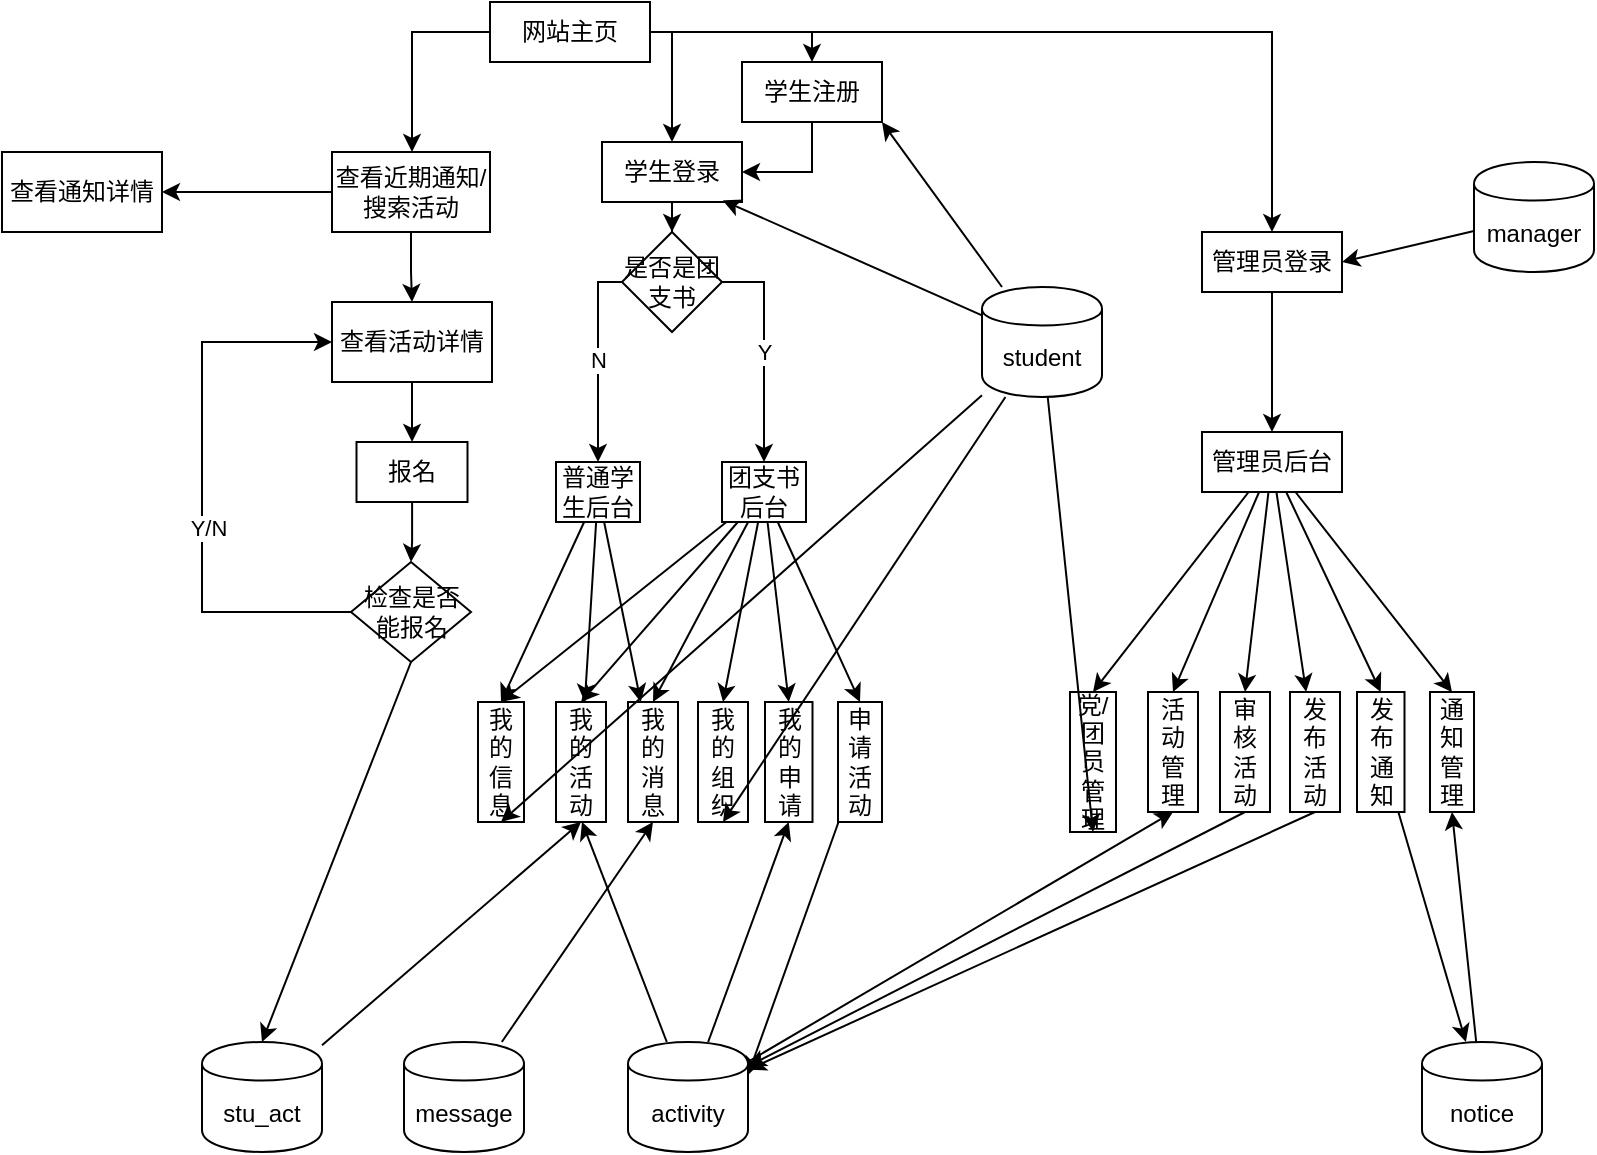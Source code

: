 <mxfile version="13.5.1" type="device"><diagram id="ri_VHYYxgXazFNNW5_-P" name="Page-1"><mxGraphModel dx="1264" dy="601" grid="1" gridSize="10" guides="1" tooltips="1" connect="1" arrows="1" fold="1" page="1" pageScale="1" pageWidth="827" pageHeight="1169" math="0" shadow="0"><root><mxCell id="0"/><mxCell id="1" parent="0"/><mxCell id="D_FjGtPLYWpggw2nstp--17" style="edgeStyle=orthogonalEdgeStyle;rounded=0;orthogonalLoop=1;jettySize=auto;html=1;" parent="1" source="D_FjGtPLYWpggw2nstp--1" target="D_FjGtPLYWpggw2nstp--3" edge="1"><mxGeometry relative="1" as="geometry"><Array as="points"><mxPoint x="215" y="35"/></Array></mxGeometry></mxCell><mxCell id="D_FjGtPLYWpggw2nstp--18" style="edgeStyle=orthogonalEdgeStyle;rounded=0;orthogonalLoop=1;jettySize=auto;html=1;" parent="1" source="D_FjGtPLYWpggw2nstp--1" target="D_FjGtPLYWpggw2nstp--6" edge="1"><mxGeometry relative="1" as="geometry"><Array as="points"><mxPoint x="345" y="35"/></Array></mxGeometry></mxCell><mxCell id="D_FjGtPLYWpggw2nstp--21" style="edgeStyle=orthogonalEdgeStyle;rounded=0;orthogonalLoop=1;jettySize=auto;html=1;entryX=0.5;entryY=0;entryDx=0;entryDy=0;" parent="1" source="D_FjGtPLYWpggw2nstp--1" target="D_FjGtPLYWpggw2nstp--8" edge="1"><mxGeometry relative="1" as="geometry"/></mxCell><mxCell id="D_FjGtPLYWpggw2nstp--25" style="edgeStyle=orthogonalEdgeStyle;rounded=0;orthogonalLoop=1;jettySize=auto;html=1;entryX=0.5;entryY=0;entryDx=0;entryDy=0;" parent="1" source="D_FjGtPLYWpggw2nstp--1" target="D_FjGtPLYWpggw2nstp--7" edge="1"><mxGeometry relative="1" as="geometry"><Array as="points"><mxPoint x="415" y="35"/></Array></mxGeometry></mxCell><mxCell id="D_FjGtPLYWpggw2nstp--1" value="网站主页" style="rounded=0;whiteSpace=wrap;html=1;" parent="1" vertex="1"><mxGeometry x="254" y="20" width="80" height="30" as="geometry"/></mxCell><mxCell id="D_FjGtPLYWpggw2nstp--14" style="edgeStyle=orthogonalEdgeStyle;rounded=0;orthogonalLoop=1;jettySize=auto;html=1;" parent="1" source="D_FjGtPLYWpggw2nstp--3" target="D_FjGtPLYWpggw2nstp--5" edge="1"><mxGeometry relative="1" as="geometry"/></mxCell><mxCell id="D_FjGtPLYWpggw2nstp--15" style="edgeStyle=orthogonalEdgeStyle;rounded=0;orthogonalLoop=1;jettySize=auto;html=1;entryX=1;entryY=0.5;entryDx=0;entryDy=0;" parent="1" source="D_FjGtPLYWpggw2nstp--3" target="D_FjGtPLYWpggw2nstp--4" edge="1"><mxGeometry relative="1" as="geometry"/></mxCell><mxCell id="D_FjGtPLYWpggw2nstp--3" value="查看近期通知/搜索活动" style="rounded=0;whiteSpace=wrap;html=1;" parent="1" vertex="1"><mxGeometry x="175" y="95" width="79" height="40" as="geometry"/></mxCell><mxCell id="D_FjGtPLYWpggw2nstp--4" value="查看通知详情" style="rounded=0;whiteSpace=wrap;html=1;" parent="1" vertex="1"><mxGeometry x="10" y="95" width="80" height="40" as="geometry"/></mxCell><mxCell id="D_FjGtPLYWpggw2nstp--13" style="edgeStyle=orthogonalEdgeStyle;rounded=0;orthogonalLoop=1;jettySize=auto;html=1;" parent="1" source="D_FjGtPLYWpggw2nstp--5" target="D_FjGtPLYWpggw2nstp--10" edge="1"><mxGeometry relative="1" as="geometry"/></mxCell><mxCell id="D_FjGtPLYWpggw2nstp--5" value="查看活动详情" style="rounded=0;whiteSpace=wrap;html=1;" parent="1" vertex="1"><mxGeometry x="175" y="170" width="80" height="40" as="geometry"/></mxCell><mxCell id="D_FjGtPLYWpggw2nstp--24" style="edgeStyle=orthogonalEdgeStyle;rounded=0;orthogonalLoop=1;jettySize=auto;html=1;entryX=0.5;entryY=0;entryDx=0;entryDy=0;" parent="1" source="D_FjGtPLYWpggw2nstp--6" target="D_FjGtPLYWpggw2nstp--23" edge="1"><mxGeometry relative="1" as="geometry"/></mxCell><mxCell id="D_FjGtPLYWpggw2nstp--6" value="学生登录" style="rounded=0;whiteSpace=wrap;html=1;" parent="1" vertex="1"><mxGeometry x="310" y="90" width="70" height="30" as="geometry"/></mxCell><mxCell id="D_FjGtPLYWpggw2nstp--26" style="edgeStyle=orthogonalEdgeStyle;rounded=0;orthogonalLoop=1;jettySize=auto;html=1;entryX=1;entryY=0.5;entryDx=0;entryDy=0;" parent="1" source="D_FjGtPLYWpggw2nstp--7" target="D_FjGtPLYWpggw2nstp--6" edge="1"><mxGeometry relative="1" as="geometry"/></mxCell><mxCell id="D_FjGtPLYWpggw2nstp--7" value="学生注册" style="rounded=0;whiteSpace=wrap;html=1;" parent="1" vertex="1"><mxGeometry x="380" y="50" width="70" height="30" as="geometry"/></mxCell><mxCell id="D_FjGtPLYWpggw2nstp--62" style="edgeStyle=none;rounded=0;orthogonalLoop=1;jettySize=auto;html=1;entryX=0.5;entryY=0;entryDx=0;entryDy=0;" parent="1" source="D_FjGtPLYWpggw2nstp--8" target="D_FjGtPLYWpggw2nstp--34" edge="1"><mxGeometry relative="1" as="geometry"/></mxCell><mxCell id="D_FjGtPLYWpggw2nstp--8" value="管理员登录" style="rounded=0;whiteSpace=wrap;html=1;" parent="1" vertex="1"><mxGeometry x="610" y="135" width="70" height="30" as="geometry"/></mxCell><mxCell id="D_FjGtPLYWpggw2nstp--11" style="edgeStyle=orthogonalEdgeStyle;rounded=0;orthogonalLoop=1;jettySize=auto;html=1;entryX=0;entryY=0.5;entryDx=0;entryDy=0;" parent="1" source="D_FjGtPLYWpggw2nstp--9" target="D_FjGtPLYWpggw2nstp--5" edge="1"><mxGeometry relative="1" as="geometry"><Array as="points"><mxPoint x="110" y="325"/><mxPoint x="110" y="190"/></Array></mxGeometry></mxCell><mxCell id="D_FjGtPLYWpggw2nstp--38" value="Y/N" style="edgeLabel;html=1;align=center;verticalAlign=middle;resizable=0;points=[];" parent="D_FjGtPLYWpggw2nstp--11" vertex="1" connectable="0"><mxGeometry x="-0.476" y="-42" relative="1" as="geometry"><mxPoint as="offset"/></mxGeometry></mxCell><mxCell id="yuRwwBBWBNwlO092aTg4-1" style="rounded=0;orthogonalLoop=1;jettySize=auto;html=1;entryX=0.5;entryY=0;entryDx=0;entryDy=0;exitX=0.5;exitY=1;exitDx=0;exitDy=0;" edge="1" parent="1" source="D_FjGtPLYWpggw2nstp--9" target="D_FjGtPLYWpggw2nstp--71"><mxGeometry relative="1" as="geometry"/></mxCell><mxCell id="D_FjGtPLYWpggw2nstp--9" value="检查是否能报名" style="rhombus;whiteSpace=wrap;html=1;" parent="1" vertex="1"><mxGeometry x="184.5" y="300" width="60" height="50" as="geometry"/></mxCell><mxCell id="D_FjGtPLYWpggw2nstp--12" style="edgeStyle=orthogonalEdgeStyle;rounded=0;orthogonalLoop=1;jettySize=auto;html=1;" parent="1" source="D_FjGtPLYWpggw2nstp--10" target="D_FjGtPLYWpggw2nstp--9" edge="1"><mxGeometry relative="1" as="geometry"/></mxCell><mxCell id="D_FjGtPLYWpggw2nstp--10" value="报名" style="rounded=0;whiteSpace=wrap;html=1;" parent="1" vertex="1"><mxGeometry x="187.25" y="240" width="55.5" height="30" as="geometry"/></mxCell><mxCell id="D_FjGtPLYWpggw2nstp--39" value="N" style="edgeStyle=orthogonalEdgeStyle;rounded=0;orthogonalLoop=1;jettySize=auto;html=1;" parent="1" source="D_FjGtPLYWpggw2nstp--23" target="D_FjGtPLYWpggw2nstp--36" edge="1"><mxGeometry relative="1" as="geometry"><Array as="points"><mxPoint x="308" y="160"/></Array></mxGeometry></mxCell><mxCell id="D_FjGtPLYWpggw2nstp--40" value="Y" style="edgeStyle=orthogonalEdgeStyle;rounded=0;orthogonalLoop=1;jettySize=auto;html=1;" parent="1" source="D_FjGtPLYWpggw2nstp--23" target="D_FjGtPLYWpggw2nstp--37" edge="1"><mxGeometry relative="1" as="geometry"><Array as="points"><mxPoint x="391" y="160"/></Array></mxGeometry></mxCell><mxCell id="D_FjGtPLYWpggw2nstp--23" value="是否是团支书" style="rhombus;whiteSpace=wrap;html=1;" parent="1" vertex="1"><mxGeometry x="320" y="135" width="50" height="50" as="geometry"/></mxCell><mxCell id="D_FjGtPLYWpggw2nstp--27" value="我的信息" style="rounded=0;whiteSpace=wrap;html=1;" parent="1" vertex="1"><mxGeometry x="248" y="370" width="23" height="60" as="geometry"/></mxCell><mxCell id="D_FjGtPLYWpggw2nstp--28" value="我的活动" style="rounded=0;whiteSpace=wrap;html=1;" parent="1" vertex="1"><mxGeometry x="287" y="370" width="25" height="60" as="geometry"/></mxCell><mxCell id="D_FjGtPLYWpggw2nstp--29" value="我的消息" style="rounded=0;whiteSpace=wrap;html=1;" parent="1" vertex="1"><mxGeometry x="323" y="370" width="25" height="60" as="geometry"/></mxCell><mxCell id="D_FjGtPLYWpggw2nstp--30" value="我的组织" style="rounded=0;whiteSpace=wrap;html=1;" parent="1" vertex="1"><mxGeometry x="358" y="370" width="25" height="60" as="geometry"/></mxCell><mxCell id="D_FjGtPLYWpggw2nstp--31" value="我的申请" style="rounded=0;whiteSpace=wrap;html=1;" parent="1" vertex="1"><mxGeometry x="391.5" y="370" width="23.75" height="60" as="geometry"/></mxCell><mxCell id="D_FjGtPLYWpggw2nstp--81" style="edgeStyle=none;rounded=0;orthogonalLoop=1;jettySize=auto;html=1;entryX=1;entryY=0.3;entryDx=0;entryDy=0;" parent="1" source="D_FjGtPLYWpggw2nstp--32" target="D_FjGtPLYWpggw2nstp--69" edge="1"><mxGeometry relative="1" as="geometry"/></mxCell><mxCell id="D_FjGtPLYWpggw2nstp--32" value="申请活动" style="rounded=0;whiteSpace=wrap;html=1;" parent="1" vertex="1"><mxGeometry x="428" y="370" width="22" height="60" as="geometry"/></mxCell><mxCell id="D_FjGtPLYWpggw2nstp--63" style="edgeStyle=none;rounded=0;orthogonalLoop=1;jettySize=auto;html=1;entryX=0.5;entryY=0;entryDx=0;entryDy=0;" parent="1" source="D_FjGtPLYWpggw2nstp--34" target="D_FjGtPLYWpggw2nstp--56" edge="1"><mxGeometry relative="1" as="geometry"/></mxCell><mxCell id="D_FjGtPLYWpggw2nstp--64" style="edgeStyle=none;rounded=0;orthogonalLoop=1;jettySize=auto;html=1;entryX=0.5;entryY=0;entryDx=0;entryDy=0;" parent="1" source="D_FjGtPLYWpggw2nstp--34" target="D_FjGtPLYWpggw2nstp--57" edge="1"><mxGeometry relative="1" as="geometry"/></mxCell><mxCell id="D_FjGtPLYWpggw2nstp--65" style="edgeStyle=none;rounded=0;orthogonalLoop=1;jettySize=auto;html=1;entryX=0.5;entryY=0;entryDx=0;entryDy=0;" parent="1" source="D_FjGtPLYWpggw2nstp--34" target="D_FjGtPLYWpggw2nstp--58" edge="1"><mxGeometry relative="1" as="geometry"/></mxCell><mxCell id="D_FjGtPLYWpggw2nstp--66" style="edgeStyle=none;rounded=0;orthogonalLoop=1;jettySize=auto;html=1;" parent="1" source="D_FjGtPLYWpggw2nstp--34" target="D_FjGtPLYWpggw2nstp--59" edge="1"><mxGeometry relative="1" as="geometry"/></mxCell><mxCell id="D_FjGtPLYWpggw2nstp--67" style="edgeStyle=none;rounded=0;orthogonalLoop=1;jettySize=auto;html=1;entryX=0.5;entryY=0;entryDx=0;entryDy=0;" parent="1" source="D_FjGtPLYWpggw2nstp--34" target="D_FjGtPLYWpggw2nstp--60" edge="1"><mxGeometry relative="1" as="geometry"/></mxCell><mxCell id="D_FjGtPLYWpggw2nstp--68" style="edgeStyle=none;rounded=0;orthogonalLoop=1;jettySize=auto;html=1;entryX=0.5;entryY=0;entryDx=0;entryDy=0;" parent="1" source="D_FjGtPLYWpggw2nstp--34" target="D_FjGtPLYWpggw2nstp--61" edge="1"><mxGeometry relative="1" as="geometry"/></mxCell><mxCell id="D_FjGtPLYWpggw2nstp--34" value="管理员后台" style="rounded=0;whiteSpace=wrap;html=1;" parent="1" vertex="1"><mxGeometry x="610" y="235" width="70" height="30" as="geometry"/></mxCell><mxCell id="D_FjGtPLYWpggw2nstp--41" style="rounded=0;orthogonalLoop=1;jettySize=auto;html=1;entryX=0.5;entryY=0;entryDx=0;entryDy=0;" parent="1" source="D_FjGtPLYWpggw2nstp--36" target="D_FjGtPLYWpggw2nstp--27" edge="1"><mxGeometry relative="1" as="geometry"/></mxCell><mxCell id="D_FjGtPLYWpggw2nstp--42" style="rounded=0;orthogonalLoop=1;jettySize=auto;html=1;" parent="1" source="D_FjGtPLYWpggw2nstp--36" target="D_FjGtPLYWpggw2nstp--28" edge="1"><mxGeometry relative="1" as="geometry"/></mxCell><mxCell id="D_FjGtPLYWpggw2nstp--43" style="rounded=0;orthogonalLoop=1;jettySize=auto;html=1;" parent="1" source="D_FjGtPLYWpggw2nstp--36" target="D_FjGtPLYWpggw2nstp--29" edge="1"><mxGeometry relative="1" as="geometry"/></mxCell><mxCell id="D_FjGtPLYWpggw2nstp--36" value="普通学生后台" style="rounded=0;whiteSpace=wrap;html=1;" parent="1" vertex="1"><mxGeometry x="287" y="250" width="42" height="30" as="geometry"/></mxCell><mxCell id="D_FjGtPLYWpggw2nstp--44" style="rounded=0;orthogonalLoop=1;jettySize=auto;html=1;entryX=0.5;entryY=0;entryDx=0;entryDy=0;" parent="1" source="D_FjGtPLYWpggw2nstp--37" target="D_FjGtPLYWpggw2nstp--32" edge="1"><mxGeometry relative="1" as="geometry"/></mxCell><mxCell id="D_FjGtPLYWpggw2nstp--46" style="rounded=0;orthogonalLoop=1;jettySize=auto;html=1;entryX=0.5;entryY=0;entryDx=0;entryDy=0;" parent="1" source="D_FjGtPLYWpggw2nstp--37" target="D_FjGtPLYWpggw2nstp--31" edge="1"><mxGeometry relative="1" as="geometry"/></mxCell><mxCell id="D_FjGtPLYWpggw2nstp--47" style="rounded=0;orthogonalLoop=1;jettySize=auto;html=1;entryX=0.5;entryY=0;entryDx=0;entryDy=0;" parent="1" source="D_FjGtPLYWpggw2nstp--37" target="D_FjGtPLYWpggw2nstp--30" edge="1"><mxGeometry relative="1" as="geometry"/></mxCell><mxCell id="D_FjGtPLYWpggw2nstp--48" style="rounded=0;orthogonalLoop=1;jettySize=auto;html=1;entryX=0.5;entryY=0;entryDx=0;entryDy=0;" parent="1" source="D_FjGtPLYWpggw2nstp--37" target="D_FjGtPLYWpggw2nstp--29" edge="1"><mxGeometry relative="1" as="geometry"/></mxCell><mxCell id="D_FjGtPLYWpggw2nstp--49" style="rounded=0;orthogonalLoop=1;jettySize=auto;html=1;entryX=0.5;entryY=0;entryDx=0;entryDy=0;" parent="1" source="D_FjGtPLYWpggw2nstp--37" target="D_FjGtPLYWpggw2nstp--28" edge="1"><mxGeometry relative="1" as="geometry"/></mxCell><mxCell id="D_FjGtPLYWpggw2nstp--50" style="rounded=0;orthogonalLoop=1;jettySize=auto;html=1;entryX=0.5;entryY=0;entryDx=0;entryDy=0;" parent="1" source="D_FjGtPLYWpggw2nstp--37" target="D_FjGtPLYWpggw2nstp--27" edge="1"><mxGeometry relative="1" as="geometry"/></mxCell><mxCell id="D_FjGtPLYWpggw2nstp--37" value="团支书后台" style="rounded=0;whiteSpace=wrap;html=1;" parent="1" vertex="1"><mxGeometry x="370" y="250" width="42" height="30" as="geometry"/></mxCell><mxCell id="D_FjGtPLYWpggw2nstp--56" value="党/团员管理" style="rounded=0;whiteSpace=wrap;html=1;" parent="1" vertex="1"><mxGeometry x="544" y="365" width="23" height="70" as="geometry"/></mxCell><mxCell id="D_FjGtPLYWpggw2nstp--57" value="活动管理" style="rounded=0;whiteSpace=wrap;html=1;" parent="1" vertex="1"><mxGeometry x="583" y="365" width="25" height="60" as="geometry"/></mxCell><mxCell id="D_FjGtPLYWpggw2nstp--86" style="edgeStyle=none;rounded=0;orthogonalLoop=1;jettySize=auto;html=1;exitX=0.5;exitY=1;exitDx=0;exitDy=0;" parent="1" source="D_FjGtPLYWpggw2nstp--58" target="D_FjGtPLYWpggw2nstp--69" edge="1"><mxGeometry relative="1" as="geometry"/></mxCell><mxCell id="D_FjGtPLYWpggw2nstp--58" value="审核活动" style="rounded=0;whiteSpace=wrap;html=1;" parent="1" vertex="1"><mxGeometry x="619" y="365" width="25" height="60" as="geometry"/></mxCell><mxCell id="D_FjGtPLYWpggw2nstp--87" style="edgeStyle=none;rounded=0;orthogonalLoop=1;jettySize=auto;html=1;exitX=0.5;exitY=1;exitDx=0;exitDy=0;" parent="1" source="D_FjGtPLYWpggw2nstp--59" target="D_FjGtPLYWpggw2nstp--69" edge="1"><mxGeometry relative="1" as="geometry"/></mxCell><mxCell id="D_FjGtPLYWpggw2nstp--59" value="发布活动" style="rounded=0;whiteSpace=wrap;html=1;" parent="1" vertex="1"><mxGeometry x="654" y="365" width="25" height="60" as="geometry"/></mxCell><mxCell id="D_FjGtPLYWpggw2nstp--88" style="edgeStyle=none;rounded=0;orthogonalLoop=1;jettySize=auto;html=1;" parent="1" source="D_FjGtPLYWpggw2nstp--60" target="D_FjGtPLYWpggw2nstp--72" edge="1"><mxGeometry relative="1" as="geometry"/></mxCell><mxCell id="D_FjGtPLYWpggw2nstp--60" value="发布通知" style="rounded=0;whiteSpace=wrap;html=1;" parent="1" vertex="1"><mxGeometry x="687.5" y="365" width="23.75" height="60" as="geometry"/></mxCell><mxCell id="D_FjGtPLYWpggw2nstp--61" value="通知管理" style="rounded=0;whiteSpace=wrap;html=1;" parent="1" vertex="1"><mxGeometry x="724" y="365" width="22" height="60" as="geometry"/></mxCell><mxCell id="D_FjGtPLYWpggw2nstp--80" style="edgeStyle=none;rounded=0;orthogonalLoop=1;jettySize=auto;html=1;entryX=0.5;entryY=1;entryDx=0;entryDy=0;" parent="1" source="D_FjGtPLYWpggw2nstp--69" target="D_FjGtPLYWpggw2nstp--31" edge="1"><mxGeometry relative="1" as="geometry"/></mxCell><mxCell id="D_FjGtPLYWpggw2nstp--83" style="edgeStyle=none;rounded=0;orthogonalLoop=1;jettySize=auto;html=1;" parent="1" source="D_FjGtPLYWpggw2nstp--69" edge="1"><mxGeometry relative="1" as="geometry"><mxPoint x="300" y="430" as="targetPoint"/></mxGeometry></mxCell><mxCell id="D_FjGtPLYWpggw2nstp--85" style="edgeStyle=none;rounded=0;orthogonalLoop=1;jettySize=auto;html=1;entryX=0.5;entryY=1;entryDx=0;entryDy=0;" parent="1" source="D_FjGtPLYWpggw2nstp--69" target="D_FjGtPLYWpggw2nstp--57" edge="1"><mxGeometry relative="1" as="geometry"/></mxCell><mxCell id="D_FjGtPLYWpggw2nstp--69" value="activity" style="shape=cylinder;whiteSpace=wrap;html=1;boundedLbl=1;backgroundOutline=1;" parent="1" vertex="1"><mxGeometry x="323" y="540" width="60" height="55" as="geometry"/></mxCell><mxCell id="D_FjGtPLYWpggw2nstp--93" style="edgeStyle=none;rounded=0;orthogonalLoop=1;jettySize=auto;html=1;entryX=1;entryY=0.5;entryDx=0;entryDy=0;" parent="1" source="D_FjGtPLYWpggw2nstp--70" target="D_FjGtPLYWpggw2nstp--8" edge="1"><mxGeometry relative="1" as="geometry"/></mxCell><mxCell id="D_FjGtPLYWpggw2nstp--70" value="manager" style="shape=cylinder;whiteSpace=wrap;html=1;boundedLbl=1;backgroundOutline=1;" parent="1" vertex="1"><mxGeometry x="746" y="100" width="60" height="55" as="geometry"/></mxCell><mxCell id="D_FjGtPLYWpggw2nstp--82" style="edgeStyle=none;rounded=0;orthogonalLoop=1;jettySize=auto;html=1;entryX=0.5;entryY=1;entryDx=0;entryDy=0;" parent="1" source="D_FjGtPLYWpggw2nstp--71" target="D_FjGtPLYWpggw2nstp--28" edge="1"><mxGeometry relative="1" as="geometry"/></mxCell><mxCell id="D_FjGtPLYWpggw2nstp--71" value="stu_act" style="shape=cylinder;whiteSpace=wrap;html=1;boundedLbl=1;backgroundOutline=1;" parent="1" vertex="1"><mxGeometry x="110" y="540" width="60" height="55" as="geometry"/></mxCell><mxCell id="D_FjGtPLYWpggw2nstp--89" style="edgeStyle=none;rounded=0;orthogonalLoop=1;jettySize=auto;html=1;entryX=0.5;entryY=1;entryDx=0;entryDy=0;" parent="1" source="D_FjGtPLYWpggw2nstp--72" target="D_FjGtPLYWpggw2nstp--61" edge="1"><mxGeometry relative="1" as="geometry"/></mxCell><mxCell id="D_FjGtPLYWpggw2nstp--72" value="notice" style="shape=cylinder;whiteSpace=wrap;html=1;boundedLbl=1;backgroundOutline=1;" parent="1" vertex="1"><mxGeometry x="720" y="540" width="60" height="55" as="geometry"/></mxCell><mxCell id="D_FjGtPLYWpggw2nstp--75" style="edgeStyle=none;rounded=0;orthogonalLoop=1;jettySize=auto;html=1;entryX=0.5;entryY=1;entryDx=0;entryDy=0;" parent="1" source="D_FjGtPLYWpggw2nstp--73" target="D_FjGtPLYWpggw2nstp--27" edge="1"><mxGeometry relative="1" as="geometry"/></mxCell><mxCell id="D_FjGtPLYWpggw2nstp--78" style="edgeStyle=none;rounded=0;orthogonalLoop=1;jettySize=auto;html=1;entryX=0.5;entryY=1;entryDx=0;entryDy=0;" parent="1" source="D_FjGtPLYWpggw2nstp--73" target="D_FjGtPLYWpggw2nstp--30" edge="1"><mxGeometry relative="1" as="geometry"/></mxCell><mxCell id="D_FjGtPLYWpggw2nstp--84" style="edgeStyle=none;rounded=0;orthogonalLoop=1;jettySize=auto;html=1;entryX=0.5;entryY=1;entryDx=0;entryDy=0;" parent="1" source="D_FjGtPLYWpggw2nstp--73" target="D_FjGtPLYWpggw2nstp--56" edge="1"><mxGeometry relative="1" as="geometry"/></mxCell><mxCell id="D_FjGtPLYWpggw2nstp--91" style="edgeStyle=none;rounded=0;orthogonalLoop=1;jettySize=auto;html=1;entryX=0.863;entryY=0.973;entryDx=0;entryDy=0;entryPerimeter=0;" parent="1" source="D_FjGtPLYWpggw2nstp--73" target="D_FjGtPLYWpggw2nstp--6" edge="1"><mxGeometry relative="1" as="geometry"/></mxCell><mxCell id="D_FjGtPLYWpggw2nstp--92" style="edgeStyle=none;rounded=0;orthogonalLoop=1;jettySize=auto;html=1;entryX=1;entryY=1;entryDx=0;entryDy=0;" parent="1" source="D_FjGtPLYWpggw2nstp--73" target="D_FjGtPLYWpggw2nstp--7" edge="1"><mxGeometry relative="1" as="geometry"/></mxCell><mxCell id="D_FjGtPLYWpggw2nstp--73" value="student" style="shape=cylinder;whiteSpace=wrap;html=1;boundedLbl=1;backgroundOutline=1;" parent="1" vertex="1"><mxGeometry x="500" y="162.5" width="60" height="55" as="geometry"/></mxCell><mxCell id="D_FjGtPLYWpggw2nstp--77" style="edgeStyle=none;rounded=0;orthogonalLoop=1;jettySize=auto;html=1;entryX=0.5;entryY=1;entryDx=0;entryDy=0;" parent="1" source="D_FjGtPLYWpggw2nstp--74" target="D_FjGtPLYWpggw2nstp--29" edge="1"><mxGeometry relative="1" as="geometry"/></mxCell><mxCell id="D_FjGtPLYWpggw2nstp--74" value="message" style="shape=cylinder;whiteSpace=wrap;html=1;boundedLbl=1;backgroundOutline=1;" parent="1" vertex="1"><mxGeometry x="211" y="540" width="60" height="55" as="geometry"/></mxCell></root></mxGraphModel></diagram></mxfile>